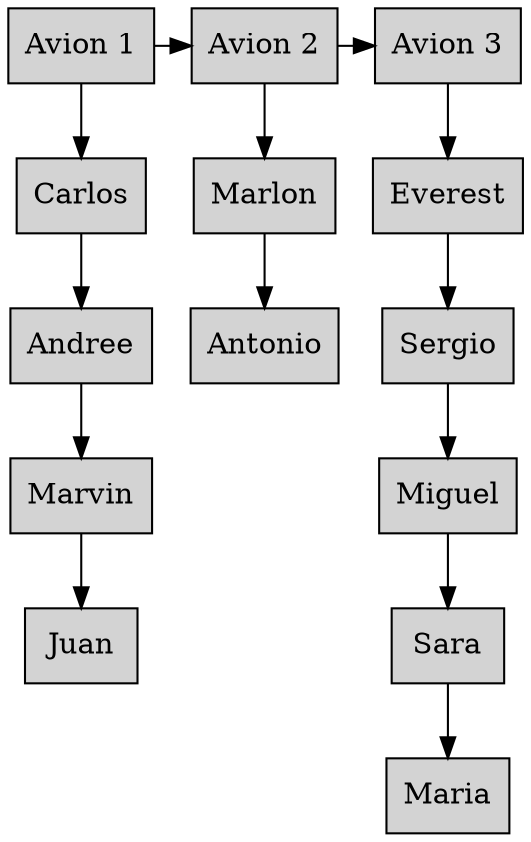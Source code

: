 digraph G { 
"Avion 1"[shape=box, rankdir=UD, style="filled", label="Avion 1", pos="0,-0!"]
"Carlos"[shape=box, rankdir=LR, style="filled", label="Carlos", pos="0,-0!"]
"Andree"[shape=box, rankdir=LR, style="filled", label="Andree", pos="1,-0!"]
"Marvin"[shape=box, rankdir=LR, style="filled", label="Marvin", pos="2,-0!"]
"Juan"[shape=box, rankdir=LR, style="filled", label="Juan", pos="3,-0!"]
"Avion 2"[shape=box, rankdir=UD, style="filled", label="Avion 2", pos="0,-1!"]
"Marlon"[shape=box, rankdir=LR, style="filled", label="Marlon", pos="0,-1!"]
"Antonio"[shape=box, rankdir=LR, style="filled", label="Antonio", pos="1,-1!"]
"Avion 3"[shape=box, rankdir=UD, style="filled", label="Avion 3", pos="0,-2!"]
"Everest"[shape=box, rankdir=LR, style="filled", label="Everest", pos="0,-2!"]
"Sergio"[shape=box, rankdir=LR, style="filled", label="Sergio", pos="1,-2!"]
"Miguel"[shape=box, rankdir=LR, style="filled", label="Miguel", pos="2,-2!"]
"Sara"[shape=box, rankdir=LR, style="filled", label="Sara", pos="3,-2!"]
"Maria"[shape=box, rankdir=LR, style="filled", label="Maria", pos="4,-2!"]
"Avion 1"->"Avion 2"->"Avion 3"
"Avion 1"->"Carlos"
"Carlos"->"Andree"->"Marvin"->"Juan"
"Avion 2"->"Marlon"
"Marlon"->"Antonio"
"Avion 3"->"Everest"
"Everest"->"Sergio"->"Miguel"->"Sara"->"Maria"

{rank=same;"Avion 1","Avion 2","Avion 3"}
}
